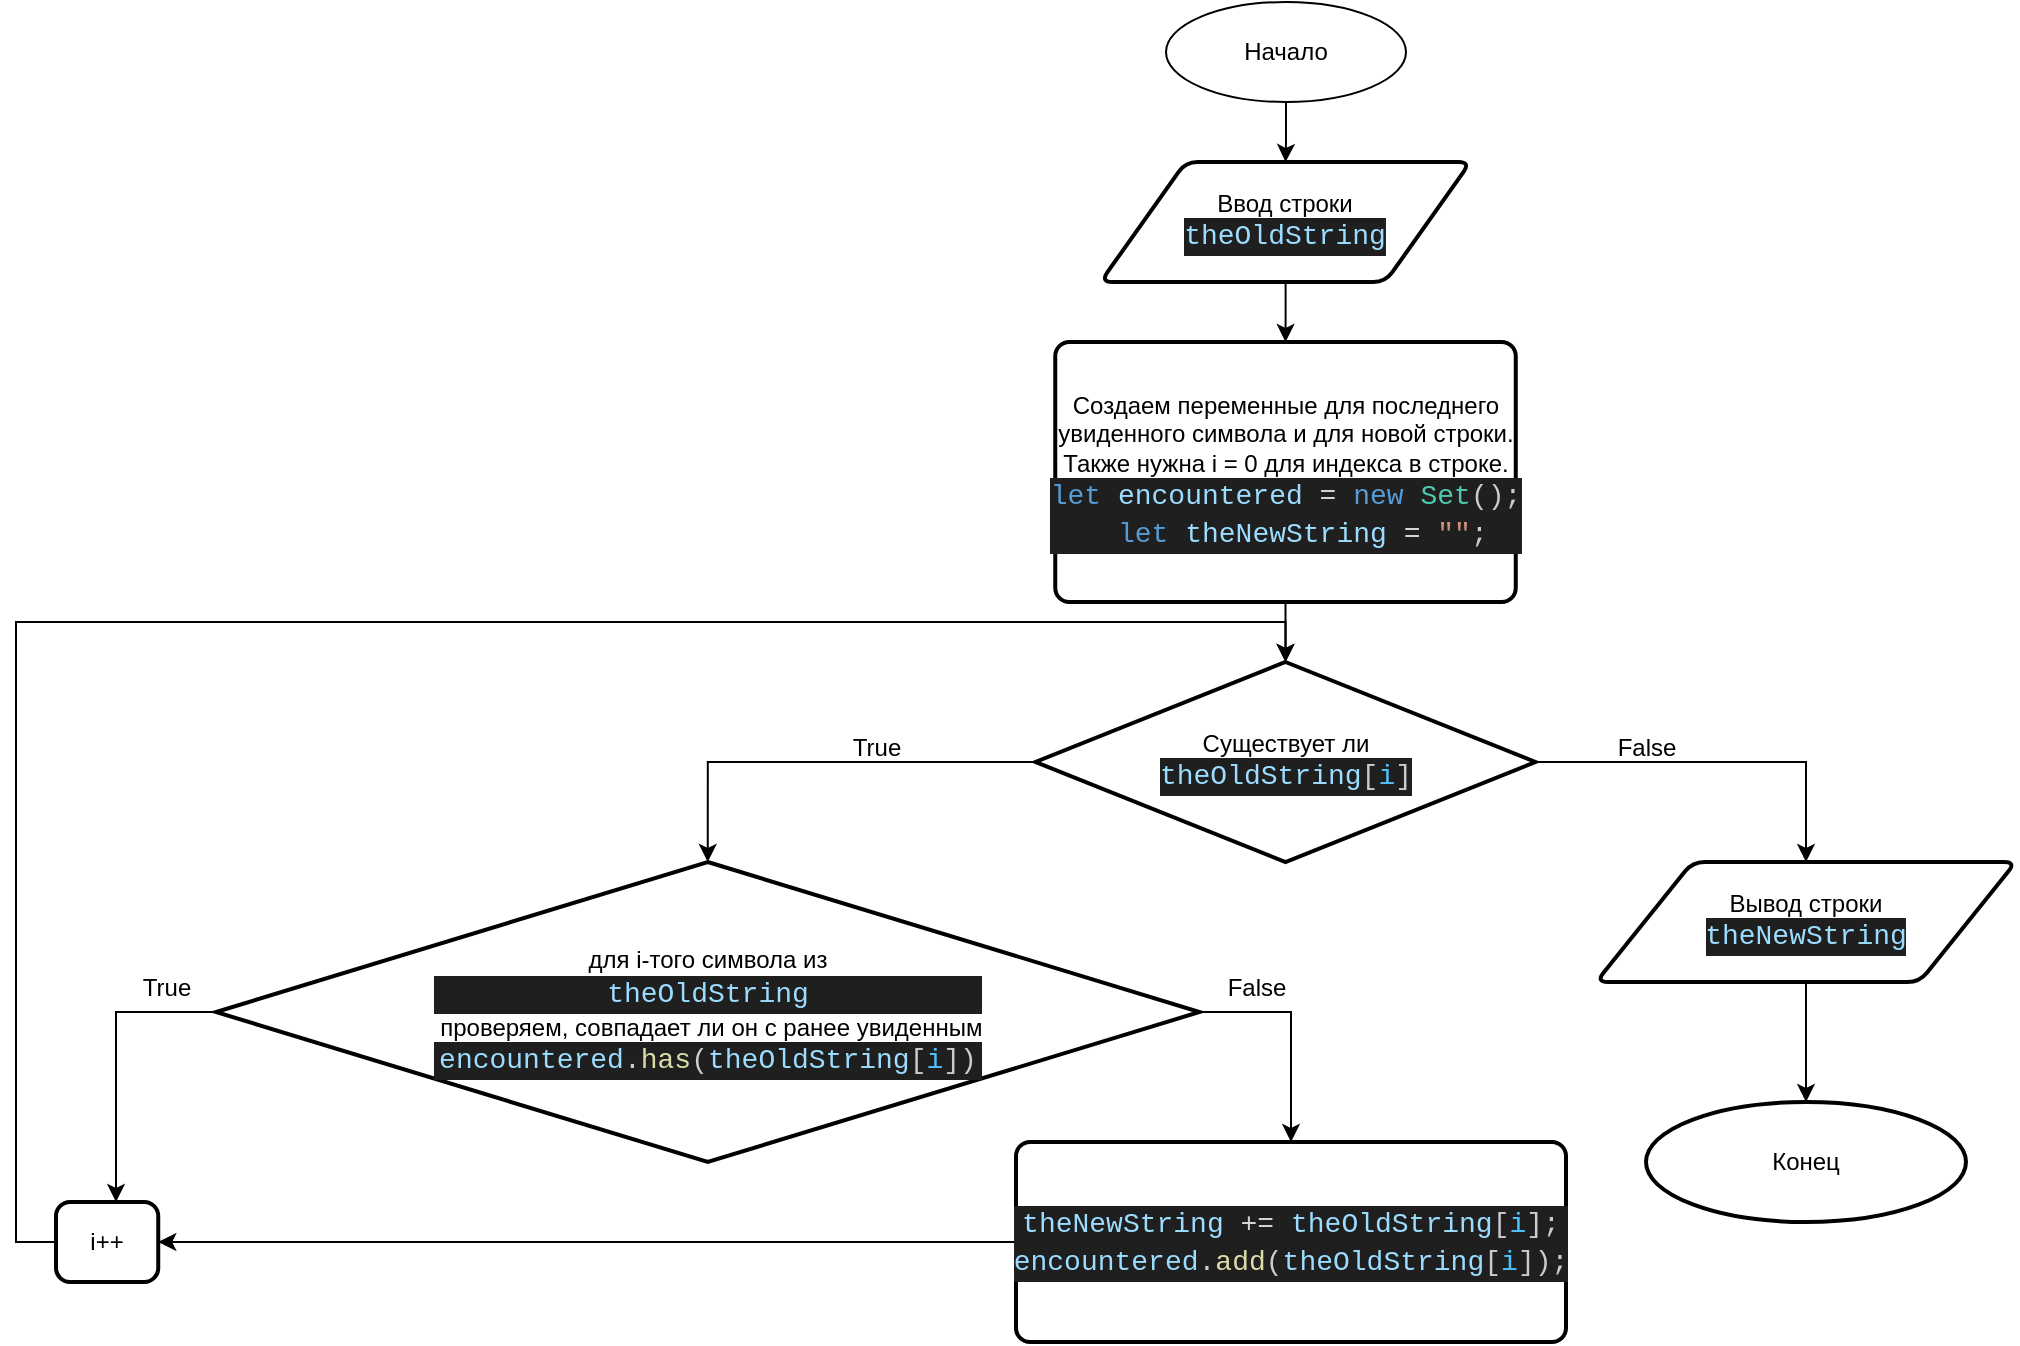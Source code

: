 <mxfile version="26.0.11">
  <diagram name="Page-1" id="Ha6e_mA0cnmOjVHTe-pg">
    <mxGraphModel dx="2284" dy="782" grid="1" gridSize="10" guides="1" tooltips="1" connect="1" arrows="1" fold="1" page="1" pageScale="1" pageWidth="850" pageHeight="1100" math="0" shadow="0">
      <root>
        <mxCell id="0" />
        <mxCell id="1" parent="0" />
        <mxCell id="kw7SeLK0Orq0t97qTcaD-3" value="" style="edgeStyle=orthogonalEdgeStyle;rounded=0;orthogonalLoop=1;jettySize=auto;html=1;" parent="1" source="kw7SeLK0Orq0t97qTcaD-1" target="kw7SeLK0Orq0t97qTcaD-2" edge="1">
          <mxGeometry relative="1" as="geometry" />
        </mxCell>
        <mxCell id="kw7SeLK0Orq0t97qTcaD-1" value="Начало" style="ellipse;whiteSpace=wrap;html=1;" parent="1" vertex="1">
          <mxGeometry x="365" y="30" width="120" height="50" as="geometry" />
        </mxCell>
        <mxCell id="kw7SeLK0Orq0t97qTcaD-5" value="" style="edgeStyle=orthogonalEdgeStyle;rounded=0;orthogonalLoop=1;jettySize=auto;html=1;" parent="1" source="kw7SeLK0Orq0t97qTcaD-2" target="kw7SeLK0Orq0t97qTcaD-4" edge="1">
          <mxGeometry relative="1" as="geometry" />
        </mxCell>
        <mxCell id="kw7SeLK0Orq0t97qTcaD-2" value="Ввод строки &lt;br&gt;&lt;div style=&quot;color: #cccccc;background-color: #1f1f1f;font-family: Consolas, &#39;Courier New&#39;, monospace;font-weight: normal;font-size: 14px;line-height: 19px;white-space: pre;&quot;&gt;&lt;div&gt;&lt;span style=&quot;color: #9cdcfe;&quot;&gt;theOldString&lt;/span&gt;&lt;/div&gt;&lt;/div&gt;" style="shape=parallelogram;html=1;strokeWidth=2;perimeter=parallelogramPerimeter;whiteSpace=wrap;rounded=1;arcSize=12;size=0.23;" parent="1" vertex="1">
          <mxGeometry x="332.25" y="110" width="185" height="60" as="geometry" />
        </mxCell>
        <mxCell id="kw7SeLK0Orq0t97qTcaD-14" value="" style="edgeStyle=orthogonalEdgeStyle;rounded=0;orthogonalLoop=1;jettySize=auto;html=1;" parent="1" source="kw7SeLK0Orq0t97qTcaD-4" target="kw7SeLK0Orq0t97qTcaD-13" edge="1">
          <mxGeometry relative="1" as="geometry" />
        </mxCell>
        <mxCell id="kw7SeLK0Orq0t97qTcaD-4" value="&lt;div&gt;Создаем переменные для последнего увиденного символа и для новой строки. Также нужна i = 0 для индекса в строке.&lt;/div&gt;&lt;div style=&quot;color: #cccccc;background-color: #1f1f1f;font-family: Consolas, &#39;Courier New&#39;, monospace;font-weight: normal;font-size: 14px;line-height: 19px;white-space: pre;&quot;&gt;&lt;div&gt;&lt;span style=&quot;color: #569cd6;&quot;&gt;let&lt;/span&gt;&lt;span style=&quot;color: #cccccc;&quot;&gt; &lt;/span&gt;&lt;span style=&quot;color: #9cdcfe;&quot;&gt;encountered&lt;/span&gt;&lt;span style=&quot;color: #cccccc;&quot;&gt; &lt;/span&gt;&lt;span style=&quot;color: #d4d4d4;&quot;&gt;=&lt;/span&gt;&lt;span style=&quot;color: #cccccc;&quot;&gt; &lt;/span&gt;&lt;span style=&quot;color: #569cd6;&quot;&gt;new&lt;/span&gt;&lt;span style=&quot;color: #cccccc;&quot;&gt; &lt;/span&gt;&lt;span style=&quot;color: #4ec9b0;&quot;&gt;Set&lt;/span&gt;&lt;span style=&quot;color: #cccccc;&quot;&gt;();&lt;/span&gt;&lt;/div&gt;&lt;div&gt;&lt;span style=&quot;color: #cccccc;&quot;&gt;&amp;nbsp; &lt;/span&gt;&lt;span style=&quot;color: #569cd6;&quot;&gt;let&lt;/span&gt;&lt;span style=&quot;color: #cccccc;&quot;&gt; &lt;/span&gt;&lt;span style=&quot;color: #9cdcfe;&quot;&gt;theNewString&lt;/span&gt;&lt;span style=&quot;color: #cccccc;&quot;&gt; &lt;/span&gt;&lt;span style=&quot;color: #d4d4d4;&quot;&gt;=&lt;/span&gt;&lt;span style=&quot;color: #cccccc;&quot;&gt; &lt;/span&gt;&lt;span style=&quot;color: #ce9178;&quot;&gt;&quot;&quot;&lt;/span&gt;&lt;span style=&quot;color: #cccccc;&quot;&gt;;&lt;/span&gt;&lt;/div&gt;&lt;/div&gt;" style="rounded=1;whiteSpace=wrap;html=1;absoluteArcSize=1;arcSize=14;strokeWidth=2;" parent="1" vertex="1">
          <mxGeometry x="309.63" y="200" width="230.25" height="130" as="geometry" />
        </mxCell>
        <mxCell id="kw7SeLK0Orq0t97qTcaD-9" value="" style="edgeStyle=orthogonalEdgeStyle;rounded=0;orthogonalLoop=1;jettySize=auto;html=1;" parent="1" source="kw7SeLK0Orq0t97qTcaD-6" target="kw7SeLK0Orq0t97qTcaD-8" edge="1">
          <mxGeometry relative="1" as="geometry">
            <Array as="points">
              <mxPoint x="-160" y="535" />
            </Array>
          </mxGeometry>
        </mxCell>
        <mxCell id="kw7SeLK0Orq0t97qTcaD-19" style="edgeStyle=orthogonalEdgeStyle;rounded=0;orthogonalLoop=1;jettySize=auto;html=1;exitX=1;exitY=0.5;exitDx=0;exitDy=0;exitPerimeter=0;entryX=0.5;entryY=0;entryDx=0;entryDy=0;" parent="1" source="kw7SeLK0Orq0t97qTcaD-6" target="kw7SeLK0Orq0t97qTcaD-18" edge="1">
          <mxGeometry relative="1" as="geometry" />
        </mxCell>
        <mxCell id="kw7SeLK0Orq0t97qTcaD-6" value="для i-того символа из &lt;div style=&quot;color: rgb(204, 204, 204); background-color: rgb(31, 31, 31); font-family: Consolas, &amp;quot;Courier New&amp;quot;, monospace; font-weight: normal; font-size: 14px; line-height: 19px; white-space: pre;&quot;&gt;&lt;div&gt;&lt;span style=&quot;color: rgb(156, 220, 254);&quot;&gt;theOldString&lt;/span&gt;&lt;/div&gt;&lt;/div&gt;&amp;nbsp;проверяем, совпадает ли он с ранее увиденным &lt;br&gt;&lt;div style=&quot;color: rgb(204, 204, 204); background-color: rgb(31, 31, 31); font-family: Consolas, &amp;quot;Courier New&amp;quot;, monospace; font-weight: normal; font-size: 14px; line-height: 19px; white-space: pre;&quot;&gt;&lt;div&gt;&lt;div style=&quot;color: #cccccc;background-color: #1f1f1f;font-family: Consolas, &#39;Courier New&#39;, monospace;font-weight: normal;font-size: 14px;line-height: 19px;white-space: pre;&quot;&gt;&lt;div&gt;&lt;span style=&quot;color: #9cdcfe;&quot;&gt;encountered&lt;/span&gt;&lt;span style=&quot;color: #cccccc;&quot;&gt;.&lt;/span&gt;&lt;span style=&quot;color: #dcdcaa;&quot;&gt;has&lt;/span&gt;&lt;span style=&quot;color: #cccccc;&quot;&gt;(&lt;/span&gt;&lt;span style=&quot;color: #9cdcfe;&quot;&gt;theOldString&lt;/span&gt;&lt;span style=&quot;color: #cccccc;&quot;&gt;[&lt;/span&gt;&lt;span style=&quot;color: #4fc1ff;&quot;&gt;i&lt;/span&gt;&lt;span style=&quot;color: #cccccc;&quot;&gt;])&lt;/span&gt;&lt;/div&gt;&lt;/div&gt;&lt;/div&gt;&lt;/div&gt;" style="strokeWidth=2;html=1;shape=mxgraph.flowchart.decision;whiteSpace=wrap;" parent="1" vertex="1">
          <mxGeometry x="-110" y="460" width="491.75" height="150" as="geometry" />
        </mxCell>
        <mxCell id="kw7SeLK0Orq0t97qTcaD-10" value="True" style="text;html=1;align=center;verticalAlign=middle;resizable=0;points=[];autosize=1;strokeColor=none;fillColor=none;" parent="1" vertex="1">
          <mxGeometry x="-160" y="508" width="50" height="30" as="geometry" />
        </mxCell>
        <mxCell id="kw7SeLK0Orq0t97qTcaD-11" style="edgeStyle=orthogonalEdgeStyle;rounded=0;orthogonalLoop=1;jettySize=auto;html=1;entryX=0.5;entryY=0;entryDx=0;entryDy=0;entryPerimeter=0;" parent="1" source="kw7SeLK0Orq0t97qTcaD-8" target="kw7SeLK0Orq0t97qTcaD-13" edge="1">
          <mxGeometry relative="1" as="geometry">
            <mxPoint x="80.19" y="999.948" as="sourcePoint" />
            <mxPoint x="420" y="370" as="targetPoint" />
            <Array as="points">
              <mxPoint x="-210" y="650" />
              <mxPoint x="-210" y="340" />
              <mxPoint x="425" y="340" />
            </Array>
          </mxGeometry>
        </mxCell>
        <mxCell id="kw7SeLK0Orq0t97qTcaD-30" style="edgeStyle=orthogonalEdgeStyle;rounded=0;orthogonalLoop=1;jettySize=auto;html=1;entryX=0.5;entryY=0;entryDx=0;entryDy=0;" parent="1" source="kw7SeLK0Orq0t97qTcaD-13" target="kw7SeLK0Orq0t97qTcaD-23" edge="1">
          <mxGeometry relative="1" as="geometry" />
        </mxCell>
        <mxCell id="kw7SeLK0Orq0t97qTcaD-13" value="Существует ли &lt;br&gt;&lt;div style=&quot;color: #cccccc;background-color: #1f1f1f;font-family: Consolas, &#39;Courier New&#39;, monospace;font-weight: normal;font-size: 14px;line-height: 19px;white-space: pre;&quot;&gt;&lt;div&gt;&lt;span style=&quot;color: #9cdcfe;&quot;&gt;theOldString&lt;/span&gt;&lt;span style=&quot;color: #cccccc;&quot;&gt;[&lt;/span&gt;&lt;span style=&quot;color: #4fc1ff;&quot;&gt;i&lt;/span&gt;&lt;span style=&quot;color: #cccccc;&quot;&gt;]&lt;/span&gt;&lt;/div&gt;&lt;/div&gt;" style="strokeWidth=2;html=1;shape=mxgraph.flowchart.decision;whiteSpace=wrap;" parent="1" vertex="1">
          <mxGeometry x="299.75" y="360" width="250" height="100" as="geometry" />
        </mxCell>
        <mxCell id="kw7SeLK0Orq0t97qTcaD-15" style="edgeStyle=orthogonalEdgeStyle;rounded=0;orthogonalLoop=1;jettySize=auto;html=1;exitX=0;exitY=0.5;exitDx=0;exitDy=0;exitPerimeter=0;entryX=0.5;entryY=0;entryDx=0;entryDy=0;entryPerimeter=0;" parent="1" source="kw7SeLK0Orq0t97qTcaD-13" target="kw7SeLK0Orq0t97qTcaD-6" edge="1">
          <mxGeometry relative="1" as="geometry" />
        </mxCell>
        <mxCell id="kw7SeLK0Orq0t97qTcaD-16" value="True" style="text;html=1;align=center;verticalAlign=middle;resizable=0;points=[];autosize=1;strokeColor=none;fillColor=none;" parent="1" vertex="1">
          <mxGeometry x="195" y="388" width="50" height="30" as="geometry" />
        </mxCell>
        <mxCell id="kw7SeLK0Orq0t97qTcaD-8" value="i++" style="rounded=1;whiteSpace=wrap;html=1;absoluteArcSize=1;arcSize=14;strokeWidth=2;" parent="1" vertex="1">
          <mxGeometry x="-190" y="630" width="51.12" height="40" as="geometry" />
        </mxCell>
        <mxCell id="kw7SeLK0Orq0t97qTcaD-22" style="edgeStyle=orthogonalEdgeStyle;rounded=0;orthogonalLoop=1;jettySize=auto;html=1;entryX=1;entryY=0.5;entryDx=0;entryDy=0;" parent="1" source="kw7SeLK0Orq0t97qTcaD-18" target="kw7SeLK0Orq0t97qTcaD-8" edge="1">
          <mxGeometry relative="1" as="geometry" />
        </mxCell>
        <mxCell id="kw7SeLK0Orq0t97qTcaD-18" value="&lt;div style=&quot;color: #cccccc;background-color: #1f1f1f;font-family: Consolas, &#39;Courier New&#39;, monospace;font-weight: normal;font-size: 14px;line-height: 19px;white-space: pre;&quot;&gt;&lt;div&gt;&lt;span style=&quot;color: #9cdcfe;&quot;&gt;theNewString&lt;/span&gt;&lt;span style=&quot;color: #cccccc;&quot;&gt; &lt;/span&gt;&lt;span style=&quot;color: #d4d4d4;&quot;&gt;+=&lt;/span&gt;&lt;span style=&quot;color: #cccccc;&quot;&gt; &lt;/span&gt;&lt;span style=&quot;color: #9cdcfe;&quot;&gt;theOldString&lt;/span&gt;&lt;span style=&quot;color: #cccccc;&quot;&gt;[&lt;/span&gt;&lt;span style=&quot;color: #4fc1ff;&quot;&gt;i&lt;/span&gt;&lt;span style=&quot;color: #cccccc;&quot;&gt;];&lt;/span&gt;&lt;/div&gt;&lt;div&gt;&lt;span style=&quot;color: #9cdcfe;&quot;&gt;encountered&lt;/span&gt;&lt;span style=&quot;color: #cccccc;&quot;&gt;.&lt;/span&gt;&lt;span style=&quot;color: #dcdcaa;&quot;&gt;add&lt;/span&gt;&lt;span style=&quot;color: #cccccc;&quot;&gt;(&lt;/span&gt;&lt;span style=&quot;color: #9cdcfe;&quot;&gt;theOldString&lt;/span&gt;&lt;span style=&quot;color: #cccccc;&quot;&gt;[&lt;/span&gt;&lt;span style=&quot;color: #4fc1ff;&quot;&gt;i&lt;/span&gt;&lt;span style=&quot;color: #cccccc;&quot;&gt;]);&lt;/span&gt;&lt;/div&gt;&lt;/div&gt;" style="rounded=1;whiteSpace=wrap;html=1;absoluteArcSize=1;arcSize=14;strokeWidth=2;" parent="1" vertex="1">
          <mxGeometry x="290" y="600" width="275" height="100" as="geometry" />
        </mxCell>
        <mxCell id="kw7SeLK0Orq0t97qTcaD-20" value="&lt;div&gt;False&lt;/div&gt;" style="text;html=1;align=center;verticalAlign=middle;resizable=0;points=[];autosize=1;strokeColor=none;fillColor=none;" parent="1" vertex="1">
          <mxGeometry x="385" y="508" width="50" height="30" as="geometry" />
        </mxCell>
        <mxCell id="kw7SeLK0Orq0t97qTcaD-27" value="" style="edgeStyle=orthogonalEdgeStyle;rounded=0;orthogonalLoop=1;jettySize=auto;html=1;" parent="1" source="kw7SeLK0Orq0t97qTcaD-23" target="kw7SeLK0Orq0t97qTcaD-25" edge="1">
          <mxGeometry relative="1" as="geometry" />
        </mxCell>
        <mxCell id="kw7SeLK0Orq0t97qTcaD-23" value="Вывод строки &lt;br&gt;&lt;div style=&quot;color: #cccccc;background-color: #1f1f1f;font-family: Consolas, &#39;Courier New&#39;, monospace;font-weight: normal;font-size: 14px;line-height: 19px;white-space: pre;&quot;&gt;&lt;div&gt;&lt;span style=&quot;color: #9cdcfe;&quot;&gt;theNewString&lt;/span&gt;&lt;/div&gt;&lt;/div&gt;" style="shape=parallelogram;html=1;strokeWidth=2;perimeter=parallelogramPerimeter;whiteSpace=wrap;rounded=1;arcSize=12;size=0.23;" parent="1" vertex="1">
          <mxGeometry x="580" y="460" width="210" height="60" as="geometry" />
        </mxCell>
        <mxCell id="kw7SeLK0Orq0t97qTcaD-25" value="Конец" style="strokeWidth=2;html=1;shape=mxgraph.flowchart.start_1;whiteSpace=wrap;" parent="1" vertex="1">
          <mxGeometry x="605" y="580" width="160" height="60" as="geometry" />
        </mxCell>
        <mxCell id="kw7SeLK0Orq0t97qTcaD-28" value="False" style="text;html=1;align=center;verticalAlign=middle;resizable=0;points=[];autosize=1;strokeColor=none;fillColor=none;" parent="1" vertex="1">
          <mxGeometry x="580" y="388" width="50" height="30" as="geometry" />
        </mxCell>
      </root>
    </mxGraphModel>
  </diagram>
</mxfile>
